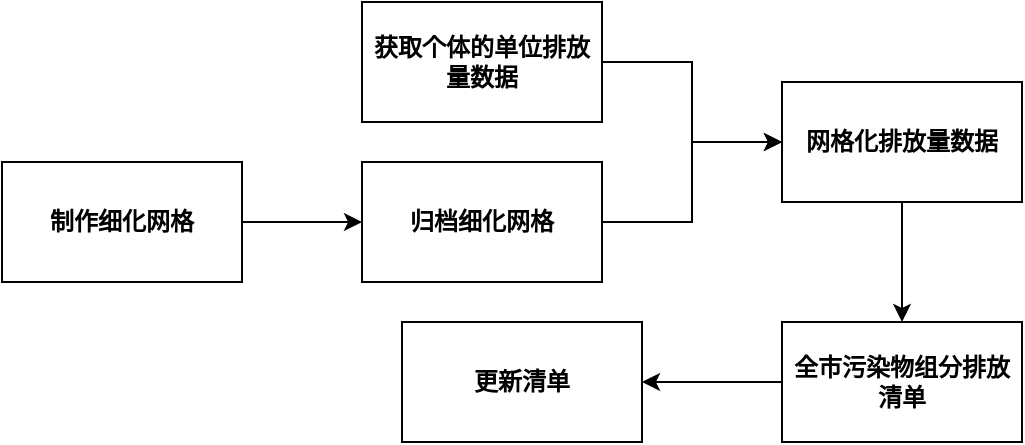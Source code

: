 <mxfile version="13.9.6" type="github">
  <diagram id="C5RBs43oDa-KdzZeNtuy" name="Page-1">
    <mxGraphModel dx="868" dy="482" grid="1" gridSize="10" guides="1" tooltips="1" connect="1" arrows="1" fold="1" page="1" pageScale="1" pageWidth="827" pageHeight="1169" math="0" shadow="0">
      <root>
        <mxCell id="WIyWlLk6GJQsqaUBKTNV-0" />
        <mxCell id="WIyWlLk6GJQsqaUBKTNV-1" parent="WIyWlLk6GJQsqaUBKTNV-0" />
        <mxCell id="xR9NP9QSCdmSCYNPL-sg-16" style="edgeStyle=orthogonalEdgeStyle;rounded=0;orthogonalLoop=1;jettySize=auto;html=1;exitX=1;exitY=0.5;exitDx=0;exitDy=0;entryX=0;entryY=0.5;entryDx=0;entryDy=0;" edge="1" parent="WIyWlLk6GJQsqaUBKTNV-1" source="xR9NP9QSCdmSCYNPL-sg-0" target="xR9NP9QSCdmSCYNPL-sg-2">
          <mxGeometry relative="1" as="geometry" />
        </mxCell>
        <mxCell id="xR9NP9QSCdmSCYNPL-sg-0" value="&lt;b&gt;制作细化网格&lt;/b&gt;" style="rounded=0;whiteSpace=wrap;html=1;" vertex="1" parent="WIyWlLk6GJQsqaUBKTNV-1">
          <mxGeometry x="200" y="240" width="120" height="60" as="geometry" />
        </mxCell>
        <mxCell id="xR9NP9QSCdmSCYNPL-sg-9" style="edgeStyle=orthogonalEdgeStyle;rounded=0;orthogonalLoop=1;jettySize=auto;html=1;exitX=1;exitY=0.5;exitDx=0;exitDy=0;entryX=0;entryY=0.5;entryDx=0;entryDy=0;" edge="1" parent="WIyWlLk6GJQsqaUBKTNV-1" source="xR9NP9QSCdmSCYNPL-sg-2" target="xR9NP9QSCdmSCYNPL-sg-6">
          <mxGeometry relative="1" as="geometry" />
        </mxCell>
        <mxCell id="xR9NP9QSCdmSCYNPL-sg-2" value="&lt;b&gt;归档细化网格&lt;/b&gt;" style="rounded=0;whiteSpace=wrap;html=1;" vertex="1" parent="WIyWlLk6GJQsqaUBKTNV-1">
          <mxGeometry x="380" y="240" width="120" height="60" as="geometry" />
        </mxCell>
        <mxCell id="xR9NP9QSCdmSCYNPL-sg-7" style="edgeStyle=orthogonalEdgeStyle;rounded=0;orthogonalLoop=1;jettySize=auto;html=1;exitX=1;exitY=0.5;exitDx=0;exitDy=0;entryX=0;entryY=0.5;entryDx=0;entryDy=0;" edge="1" parent="WIyWlLk6GJQsqaUBKTNV-1" source="xR9NP9QSCdmSCYNPL-sg-5" target="xR9NP9QSCdmSCYNPL-sg-6">
          <mxGeometry relative="1" as="geometry" />
        </mxCell>
        <mxCell id="xR9NP9QSCdmSCYNPL-sg-5" value="&lt;b&gt;获取个体的单位排放量数据&lt;/b&gt;" style="rounded=0;whiteSpace=wrap;html=1;" vertex="1" parent="WIyWlLk6GJQsqaUBKTNV-1">
          <mxGeometry x="380" y="160" width="120" height="60" as="geometry" />
        </mxCell>
        <mxCell id="xR9NP9QSCdmSCYNPL-sg-12" style="edgeStyle=orthogonalEdgeStyle;rounded=0;orthogonalLoop=1;jettySize=auto;html=1;exitX=0.5;exitY=1;exitDx=0;exitDy=0;" edge="1" parent="WIyWlLk6GJQsqaUBKTNV-1" source="xR9NP9QSCdmSCYNPL-sg-6" target="xR9NP9QSCdmSCYNPL-sg-11">
          <mxGeometry relative="1" as="geometry" />
        </mxCell>
        <mxCell id="xR9NP9QSCdmSCYNPL-sg-6" value="&lt;b&gt;网格化排放量数据&lt;/b&gt;" style="rounded=0;whiteSpace=wrap;html=1;" vertex="1" parent="WIyWlLk6GJQsqaUBKTNV-1">
          <mxGeometry x="590" y="200" width="120" height="60" as="geometry" />
        </mxCell>
        <mxCell id="xR9NP9QSCdmSCYNPL-sg-15" style="edgeStyle=orthogonalEdgeStyle;rounded=0;orthogonalLoop=1;jettySize=auto;html=1;exitX=0;exitY=0.5;exitDx=0;exitDy=0;" edge="1" parent="WIyWlLk6GJQsqaUBKTNV-1" source="xR9NP9QSCdmSCYNPL-sg-11" target="xR9NP9QSCdmSCYNPL-sg-14">
          <mxGeometry relative="1" as="geometry" />
        </mxCell>
        <mxCell id="xR9NP9QSCdmSCYNPL-sg-11" value="&lt;b&gt;全市污染物组分排放清单&lt;/b&gt;" style="rounded=0;whiteSpace=wrap;html=1;" vertex="1" parent="WIyWlLk6GJQsqaUBKTNV-1">
          <mxGeometry x="590" y="320" width="120" height="60" as="geometry" />
        </mxCell>
        <mxCell id="xR9NP9QSCdmSCYNPL-sg-14" value="&lt;b&gt;更新清单&lt;/b&gt;" style="rounded=0;whiteSpace=wrap;html=1;" vertex="1" parent="WIyWlLk6GJQsqaUBKTNV-1">
          <mxGeometry x="400" y="320" width="120" height="60" as="geometry" />
        </mxCell>
      </root>
    </mxGraphModel>
  </diagram>
</mxfile>
